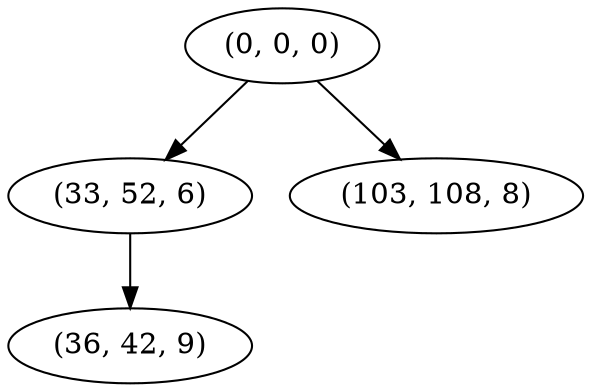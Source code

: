 digraph tree {
    "(0, 0, 0)";
    "(33, 52, 6)";
    "(36, 42, 9)";
    "(103, 108, 8)";
    "(0, 0, 0)" -> "(33, 52, 6)";
    "(0, 0, 0)" -> "(103, 108, 8)";
    "(33, 52, 6)" -> "(36, 42, 9)";
}
